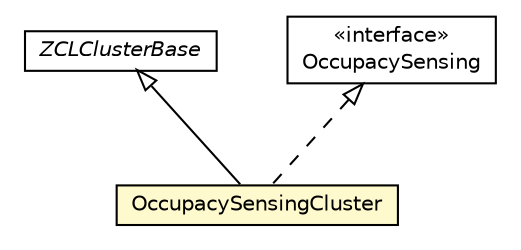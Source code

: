 #!/usr/local/bin/dot
#
# Class diagram 
# Generated by UMLGraph version R5_6-24-gf6e263 (http://www.umlgraph.org/)
#

digraph G {
	edge [fontname="Helvetica",fontsize=10,labelfontname="Helvetica",labelfontsize=10];
	node [fontname="Helvetica",fontsize=10,shape=plaintext];
	nodesep=0.25;
	ranksep=0.5;
	// org.universAAL.lddi.zigbee.commissioning.clusters.impl.OccupacySensingCluster
	c5836009 [label=<<table title="org.universAAL.lddi.zigbee.commissioning.clusters.impl.OccupacySensingCluster" border="0" cellborder="1" cellspacing="0" cellpadding="2" port="p" bgcolor="lemonChiffon" href="./OccupacySensingCluster.html">
		<tr><td><table border="0" cellspacing="0" cellpadding="1">
<tr><td align="center" balign="center"> OccupacySensingCluster </td></tr>
		</table></td></tr>
		</table>>, URL="./OccupacySensingCluster.html", fontname="Helvetica", fontcolor="black", fontsize=10.0];
	//org.universAAL.lddi.zigbee.commissioning.clusters.impl.OccupacySensingCluster extends it.cnr.isti.zigbee.zcl.library.impl.core.ZCLClusterBase
	c5836990:p -> c5836009:p [dir=back,arrowtail=empty];
	//org.universAAL.lddi.zigbee.commissioning.clusters.impl.OccupacySensingCluster implements it.cnr.isti.zigbee.zcl.library.api.measureament_sensing.OccupacySensing
	c5836991:p -> c5836009:p [dir=back,arrowtail=empty,style=dashed];
	// it.cnr.isti.zigbee.zcl.library.api.measureament_sensing.OccupacySensing
	c5836991 [label=<<table title="it.cnr.isti.zigbee.zcl.library.api.measureament_sensing.OccupacySensing" border="0" cellborder="1" cellspacing="0" cellpadding="2" port="p" href="http://java.sun.com/j2se/1.4.2/docs/api/it/cnr/isti/zigbee/zcl/library/api/measureament_sensing/OccupacySensing.html">
		<tr><td><table border="0" cellspacing="0" cellpadding="1">
<tr><td align="center" balign="center"> &#171;interface&#187; </td></tr>
<tr><td align="center" balign="center"> OccupacySensing </td></tr>
		</table></td></tr>
		</table>>, URL="http://java.sun.com/j2se/1.4.2/docs/api/it/cnr/isti/zigbee/zcl/library/api/measureament_sensing/OccupacySensing.html", fontname="Helvetica", fontcolor="black", fontsize=10.0];
	// it.cnr.isti.zigbee.zcl.library.impl.core.ZCLClusterBase
	c5836990 [label=<<table title="it.cnr.isti.zigbee.zcl.library.impl.core.ZCLClusterBase" border="0" cellborder="1" cellspacing="0" cellpadding="2" port="p" href="http://java.sun.com/j2se/1.4.2/docs/api/it/cnr/isti/zigbee/zcl/library/impl/core/ZCLClusterBase.html">
		<tr><td><table border="0" cellspacing="0" cellpadding="1">
<tr><td align="center" balign="center"><font face="Helvetica-Oblique"> ZCLClusterBase </font></td></tr>
		</table></td></tr>
		</table>>, URL="http://java.sun.com/j2se/1.4.2/docs/api/it/cnr/isti/zigbee/zcl/library/impl/core/ZCLClusterBase.html", fontname="Helvetica", fontcolor="black", fontsize=10.0];
}

